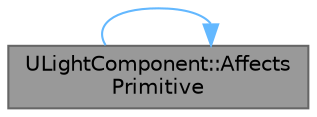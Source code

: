 digraph "ULightComponent::AffectsPrimitive"
{
 // INTERACTIVE_SVG=YES
 // LATEX_PDF_SIZE
  bgcolor="transparent";
  edge [fontname=Helvetica,fontsize=10,labelfontname=Helvetica,labelfontsize=10];
  node [fontname=Helvetica,fontsize=10,shape=box,height=0.2,width=0.4];
  rankdir="LR";
  Node1 [id="Node000001",label="ULightComponent::Affects\lPrimitive",height=0.2,width=0.4,color="gray40", fillcolor="grey60", style="filled", fontcolor="black",tooltip="Test whether this light affects the given primitive."];
  Node1 -> Node1 [id="edge1_Node000001_Node000001",color="steelblue1",style="solid",tooltip=" "];
}
